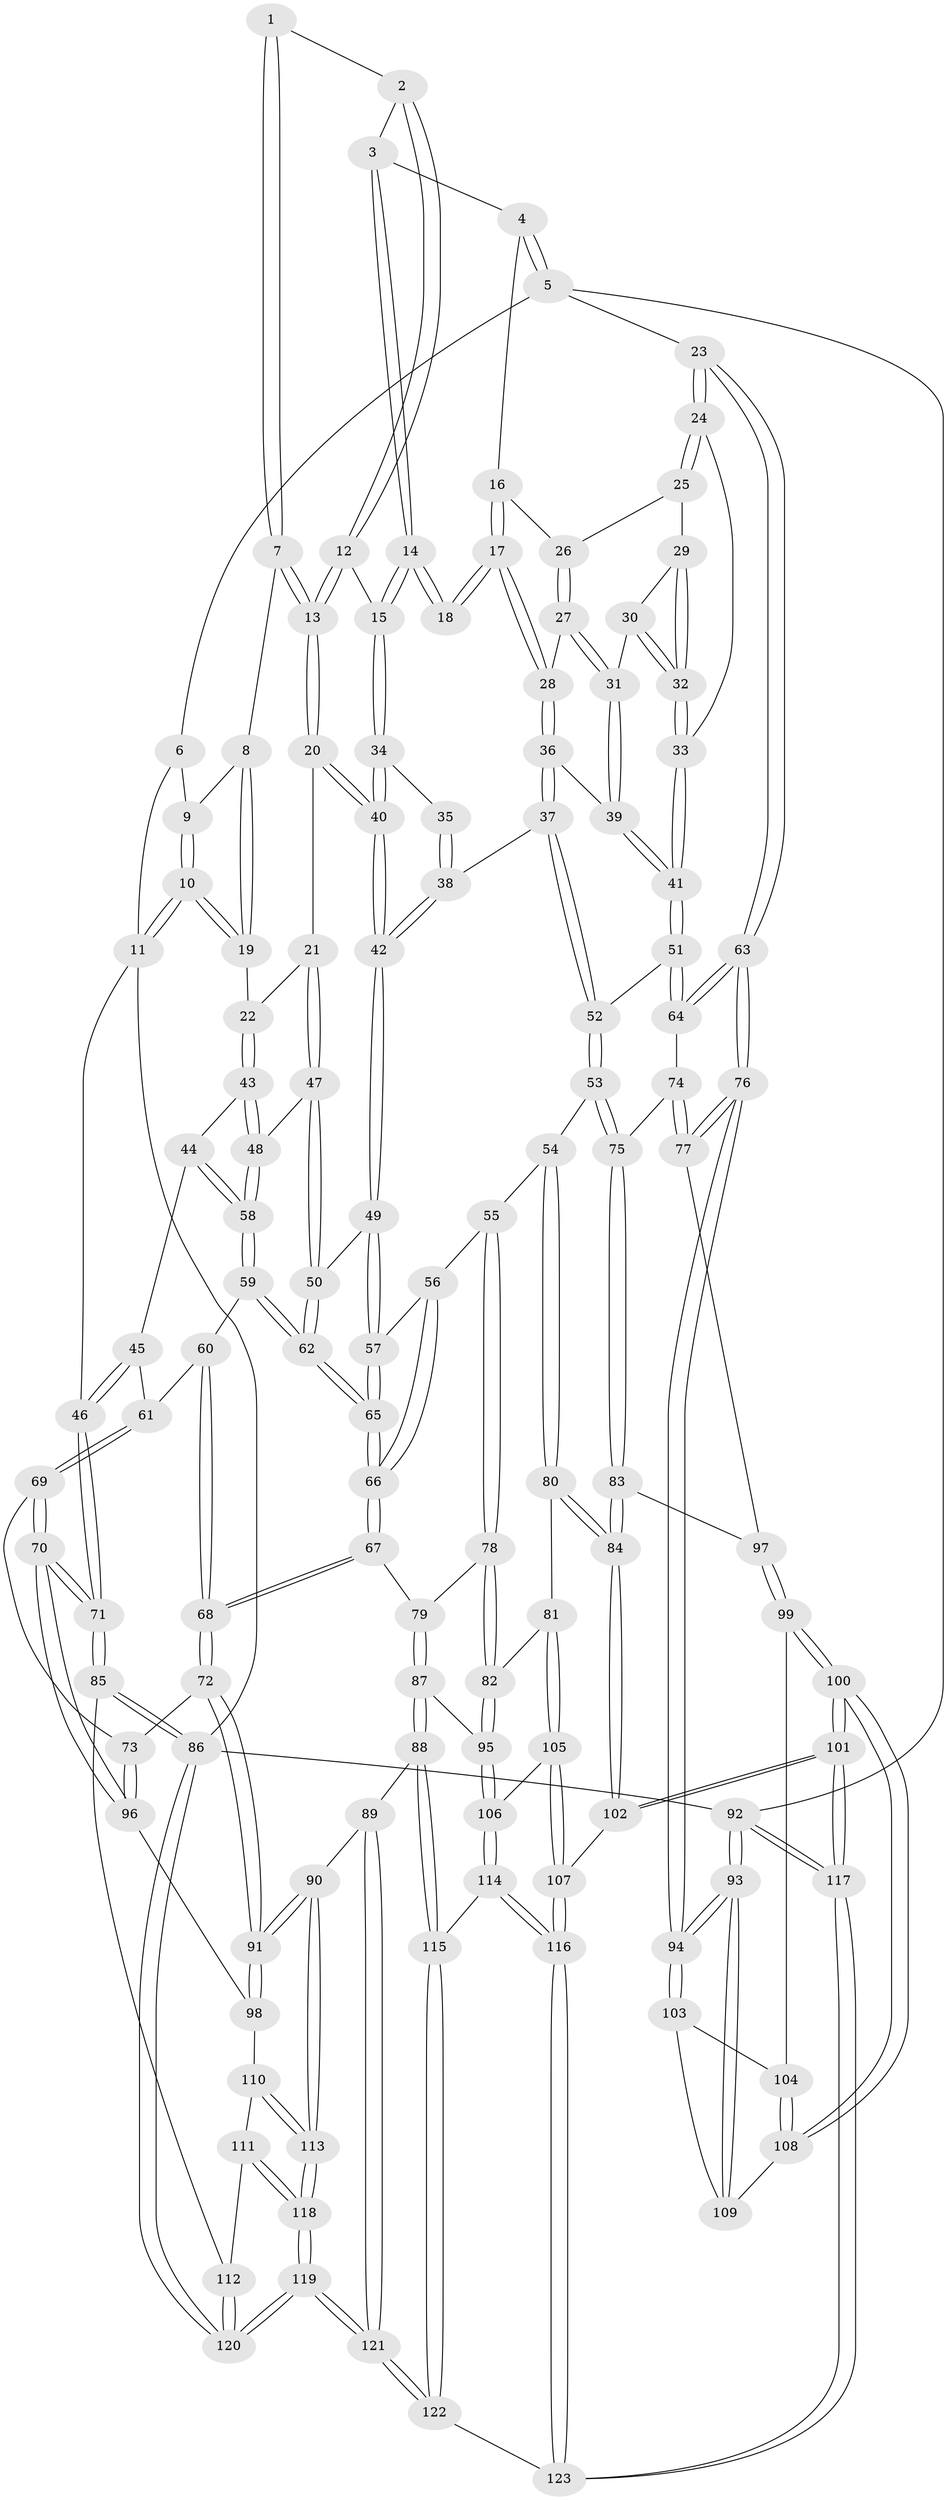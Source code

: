 // coarse degree distribution, {2: 0.011627906976744186, 3: 0.10465116279069768, 6: 0.22093023255813954, 4: 0.2558139534883721, 7: 0.023255813953488372, 5: 0.37209302325581395, 9: 0.011627906976744186}
// Generated by graph-tools (version 1.1) at 2025/05/03/04/25 22:05:40]
// undirected, 123 vertices, 304 edges
graph export_dot {
graph [start="1"]
  node [color=gray90,style=filled];
  1 [pos="+0.2469223917540156+0"];
  2 [pos="+0.5525425167521237+0"];
  3 [pos="+0.751565706913859+0"];
  4 [pos="+0.9982638855597759+0"];
  5 [pos="+1+0"];
  6 [pos="+0.12524485765195473+0"];
  7 [pos="+0.2916998688572154+0.0653561325203311"];
  8 [pos="+0.19229802032111343+0.07628918584384617"];
  9 [pos="+0.12722123400239813+0"];
  10 [pos="+0.0465436236167888+0.17072179745052748"];
  11 [pos="+0+0.2406149188520207"];
  12 [pos="+0.487798368629453+0.012665784608580342"];
  13 [pos="+0.3812005174204174+0.13049347107872958"];
  14 [pos="+0.723169352447859+0.07377576942186531"];
  15 [pos="+0.5942133194464556+0.17238613941059572"];
  16 [pos="+0.9008303590125785+0.11790912380124666"];
  17 [pos="+0.7613275473823685+0.15737736685291603"];
  18 [pos="+0.7514593754113201+0.14788695096867108"];
  19 [pos="+0.11203471062885689+0.17776220253207145"];
  20 [pos="+0.3749943402442463+0.18360494313977768"];
  21 [pos="+0.35845238882106367+0.20694205144491476"];
  22 [pos="+0.13346517550850698+0.19427428400794722"];
  23 [pos="+1+0.25948381197034104"];
  24 [pos="+1+0.2691291836929551"];
  25 [pos="+0.9098915600826856+0.14221317171551204"];
  26 [pos="+0.9013666204102624+0.12392093058289368"];
  27 [pos="+0.8480271423377217+0.18483650336240512"];
  28 [pos="+0.7671101333247831+0.16772238255050556"];
  29 [pos="+0.9114046239136808+0.16420474936559196"];
  30 [pos="+0.8704604792798162+0.25067807072856374"];
  31 [pos="+0.8667271778740029+0.25069663117900265"];
  32 [pos="+0.9941492432365185+0.29718227570769606"];
  33 [pos="+0.9965664853888289+0.2986530950307587"];
  34 [pos="+0.590235885148069+0.22153383618939226"];
  35 [pos="+0.7219322976628474+0.17616337972514554"];
  36 [pos="+0.7864237075513141+0.2755790153108782"];
  37 [pos="+0.6843009760937553+0.3223560009519771"];
  38 [pos="+0.6602727127499644+0.3134836003564128"];
  39 [pos="+0.801486622274802+0.2799329696508362"];
  40 [pos="+0.580904688289911+0.2559068605213016"];
  41 [pos="+0.8767403779552746+0.4234938737075232"];
  42 [pos="+0.5985548946621382+0.3028040003161597"];
  43 [pos="+0.16794388713023273+0.2959272338147559"];
  44 [pos="+0.133482144349031+0.38011707162118746"];
  45 [pos="+0.1054493863235848+0.39916118856435046"];
  46 [pos="+0+0.37805884487118063"];
  47 [pos="+0.3478724571295289+0.34948863486751647"];
  48 [pos="+0.3326479845307698+0.36025478224861646"];
  49 [pos="+0.5203069948139156+0.4079786728351769"];
  50 [pos="+0.4773374458672263+0.4071156674200193"];
  51 [pos="+0.8609808974231098+0.4760123168779032"];
  52 [pos="+0.7657054808774053+0.49359178262253506"];
  53 [pos="+0.7161631611615106+0.5407358125979513"];
  54 [pos="+0.6776990460251107+0.5470671562726351"];
  55 [pos="+0.6306989664734761+0.5464826348992443"];
  56 [pos="+0.6010021654714426+0.5223192862823801"];
  57 [pos="+0.5483258930022489+0.4581579936118211"];
  58 [pos="+0.28780094869719147+0.4283150870470139"];
  59 [pos="+0.28099602544377655+0.459213435356054"];
  60 [pos="+0.28038016427852275+0.4601118956125299"];
  61 [pos="+0.15911689280381303+0.5119797915226576"];
  62 [pos="+0.40356142039352855+0.5409847426944471"];
  63 [pos="+1+0.6024149080384128"];
  64 [pos="+0.927049969621512+0.530223096767547"];
  65 [pos="+0.41548291437421964+0.6106081717387356"];
  66 [pos="+0.41544177491183487+0.6123686075139935"];
  67 [pos="+0.4112103014921763+0.629201360819864"];
  68 [pos="+0.2887097009524378+0.6570630296402814"];
  69 [pos="+0.14321337421438127+0.5426917119736071"];
  70 [pos="+0+0.6624253823624573"];
  71 [pos="+0+0.6583866777458046"];
  72 [pos="+0.2794927436936829+0.6648701386686037"];
  73 [pos="+0.2583614632476189+0.655430386478032"];
  74 [pos="+0.9056143677841151+0.5805979626317408"];
  75 [pos="+0.7796045741386507+0.6873857608111049"];
  76 [pos="+1+0.679159681003168"];
  77 [pos="+0.8885955521377996+0.7249284973513279"];
  78 [pos="+0.5545624879804205+0.6709481751595152"];
  79 [pos="+0.4183203013428205+0.6355628198565842"];
  80 [pos="+0.6609564180683114+0.7697383921424634"];
  81 [pos="+0.6248319627110311+0.7716153966934132"];
  82 [pos="+0.5792495042375362+0.7528700728500212"];
  83 [pos="+0.7888381494869904+0.7480515173243801"];
  84 [pos="+0.7314389257250783+0.7821530356772922"];
  85 [pos="+0+0.7745989611548849"];
  86 [pos="+0+1"];
  87 [pos="+0.44405572646995617+0.8254517982013849"];
  88 [pos="+0.4037170873955277+0.8542522992661471"];
  89 [pos="+0.35409907367654236+0.8653131500252087"];
  90 [pos="+0.2845040201368849+0.8411701091328908"];
  91 [pos="+0.26087791606556826+0.793697122490511"];
  92 [pos="+1+1"];
  93 [pos="+1+1"];
  94 [pos="+1+0.7579362146930788"];
  95 [pos="+0.47882969015665017+0.8196630913366802"];
  96 [pos="+0+0.6856198792929198"];
  97 [pos="+0.8369034634216498+0.7598773283856993"];
  98 [pos="+0.05814507167692672+0.766711002380667"];
  99 [pos="+0.8464325987660365+0.7749191625203242"];
  100 [pos="+0.8275974587334095+0.9563145615414579"];
  101 [pos="+0.8191435623421458+0.9642777229180891"];
  102 [pos="+0.7313055324745824+0.8894249456144436"];
  103 [pos="+1+0.832413065935709"];
  104 [pos="+0.8991503547910337+0.8201933452842116"];
  105 [pos="+0.607542077358004+0.902618112869059"];
  106 [pos="+0.5628720464666754+0.9101138855234494"];
  107 [pos="+0.6561215503543891+0.94142200275214"];
  108 [pos="+0.9053498792913081+0.9222649223145618"];
  109 [pos="+0.9307788023320213+0.9281344827288185"];
  110 [pos="+0.09136820415152205+0.8681473392702772"];
  111 [pos="+0.07978379077651371+0.9337082031335304"];
  112 [pos="+0.058368568863376366+0.9421465597549424"];
  113 [pos="+0.23315439168722282+0.9025975595189639"];
  114 [pos="+0.5392491391235236+0.9498557148644831"];
  115 [pos="+0.484375816004295+0.9561360223076473"];
  116 [pos="+0.6424507682854795+1"];
  117 [pos="+0.7909173495419688+1"];
  118 [pos="+0.19101229564994537+0.9860320631509383"];
  119 [pos="+0.2012601201106368+1"];
  120 [pos="+0+1"];
  121 [pos="+0.395967281588933+1"];
  122 [pos="+0.40567293036536106+1"];
  123 [pos="+0.6567009487635693+1"];
  1 -- 2;
  1 -- 7;
  1 -- 7;
  2 -- 3;
  2 -- 12;
  2 -- 12;
  3 -- 4;
  3 -- 14;
  3 -- 14;
  4 -- 5;
  4 -- 5;
  4 -- 16;
  5 -- 6;
  5 -- 23;
  5 -- 92;
  6 -- 9;
  6 -- 11;
  7 -- 8;
  7 -- 13;
  7 -- 13;
  8 -- 9;
  8 -- 19;
  8 -- 19;
  9 -- 10;
  9 -- 10;
  10 -- 11;
  10 -- 11;
  10 -- 19;
  10 -- 19;
  11 -- 46;
  11 -- 86;
  12 -- 13;
  12 -- 13;
  12 -- 15;
  13 -- 20;
  13 -- 20;
  14 -- 15;
  14 -- 15;
  14 -- 18;
  14 -- 18;
  15 -- 34;
  15 -- 34;
  16 -- 17;
  16 -- 17;
  16 -- 26;
  17 -- 18;
  17 -- 18;
  17 -- 28;
  17 -- 28;
  19 -- 22;
  20 -- 21;
  20 -- 40;
  20 -- 40;
  21 -- 22;
  21 -- 47;
  21 -- 47;
  22 -- 43;
  22 -- 43;
  23 -- 24;
  23 -- 24;
  23 -- 63;
  23 -- 63;
  24 -- 25;
  24 -- 25;
  24 -- 33;
  25 -- 26;
  25 -- 29;
  26 -- 27;
  26 -- 27;
  27 -- 28;
  27 -- 31;
  27 -- 31;
  28 -- 36;
  28 -- 36;
  29 -- 30;
  29 -- 32;
  29 -- 32;
  30 -- 31;
  30 -- 32;
  30 -- 32;
  31 -- 39;
  31 -- 39;
  32 -- 33;
  32 -- 33;
  33 -- 41;
  33 -- 41;
  34 -- 35;
  34 -- 40;
  34 -- 40;
  35 -- 38;
  35 -- 38;
  36 -- 37;
  36 -- 37;
  36 -- 39;
  37 -- 38;
  37 -- 52;
  37 -- 52;
  38 -- 42;
  38 -- 42;
  39 -- 41;
  39 -- 41;
  40 -- 42;
  40 -- 42;
  41 -- 51;
  41 -- 51;
  42 -- 49;
  42 -- 49;
  43 -- 44;
  43 -- 48;
  43 -- 48;
  44 -- 45;
  44 -- 58;
  44 -- 58;
  45 -- 46;
  45 -- 46;
  45 -- 61;
  46 -- 71;
  46 -- 71;
  47 -- 48;
  47 -- 50;
  47 -- 50;
  48 -- 58;
  48 -- 58;
  49 -- 50;
  49 -- 57;
  49 -- 57;
  50 -- 62;
  50 -- 62;
  51 -- 52;
  51 -- 64;
  51 -- 64;
  52 -- 53;
  52 -- 53;
  53 -- 54;
  53 -- 75;
  53 -- 75;
  54 -- 55;
  54 -- 80;
  54 -- 80;
  55 -- 56;
  55 -- 78;
  55 -- 78;
  56 -- 57;
  56 -- 66;
  56 -- 66;
  57 -- 65;
  57 -- 65;
  58 -- 59;
  58 -- 59;
  59 -- 60;
  59 -- 62;
  59 -- 62;
  60 -- 61;
  60 -- 68;
  60 -- 68;
  61 -- 69;
  61 -- 69;
  62 -- 65;
  62 -- 65;
  63 -- 64;
  63 -- 64;
  63 -- 76;
  63 -- 76;
  64 -- 74;
  65 -- 66;
  65 -- 66;
  66 -- 67;
  66 -- 67;
  67 -- 68;
  67 -- 68;
  67 -- 79;
  68 -- 72;
  68 -- 72;
  69 -- 70;
  69 -- 70;
  69 -- 73;
  70 -- 71;
  70 -- 71;
  70 -- 96;
  70 -- 96;
  71 -- 85;
  71 -- 85;
  72 -- 73;
  72 -- 91;
  72 -- 91;
  73 -- 96;
  73 -- 96;
  74 -- 75;
  74 -- 77;
  74 -- 77;
  75 -- 83;
  75 -- 83;
  76 -- 77;
  76 -- 77;
  76 -- 94;
  76 -- 94;
  77 -- 97;
  78 -- 79;
  78 -- 82;
  78 -- 82;
  79 -- 87;
  79 -- 87;
  80 -- 81;
  80 -- 84;
  80 -- 84;
  81 -- 82;
  81 -- 105;
  81 -- 105;
  82 -- 95;
  82 -- 95;
  83 -- 84;
  83 -- 84;
  83 -- 97;
  84 -- 102;
  84 -- 102;
  85 -- 86;
  85 -- 86;
  85 -- 112;
  86 -- 120;
  86 -- 120;
  86 -- 92;
  87 -- 88;
  87 -- 88;
  87 -- 95;
  88 -- 89;
  88 -- 115;
  88 -- 115;
  89 -- 90;
  89 -- 121;
  89 -- 121;
  90 -- 91;
  90 -- 91;
  90 -- 113;
  90 -- 113;
  91 -- 98;
  91 -- 98;
  92 -- 93;
  92 -- 93;
  92 -- 117;
  92 -- 117;
  93 -- 94;
  93 -- 94;
  93 -- 109;
  93 -- 109;
  94 -- 103;
  94 -- 103;
  95 -- 106;
  95 -- 106;
  96 -- 98;
  97 -- 99;
  97 -- 99;
  98 -- 110;
  99 -- 100;
  99 -- 100;
  99 -- 104;
  100 -- 101;
  100 -- 101;
  100 -- 108;
  100 -- 108;
  101 -- 102;
  101 -- 102;
  101 -- 117;
  101 -- 117;
  102 -- 107;
  103 -- 104;
  103 -- 109;
  104 -- 108;
  104 -- 108;
  105 -- 106;
  105 -- 107;
  105 -- 107;
  106 -- 114;
  106 -- 114;
  107 -- 116;
  107 -- 116;
  108 -- 109;
  110 -- 111;
  110 -- 113;
  110 -- 113;
  111 -- 112;
  111 -- 118;
  111 -- 118;
  112 -- 120;
  112 -- 120;
  113 -- 118;
  113 -- 118;
  114 -- 115;
  114 -- 116;
  114 -- 116;
  115 -- 122;
  115 -- 122;
  116 -- 123;
  116 -- 123;
  117 -- 123;
  117 -- 123;
  118 -- 119;
  118 -- 119;
  119 -- 120;
  119 -- 120;
  119 -- 121;
  119 -- 121;
  121 -- 122;
  121 -- 122;
  122 -- 123;
}
